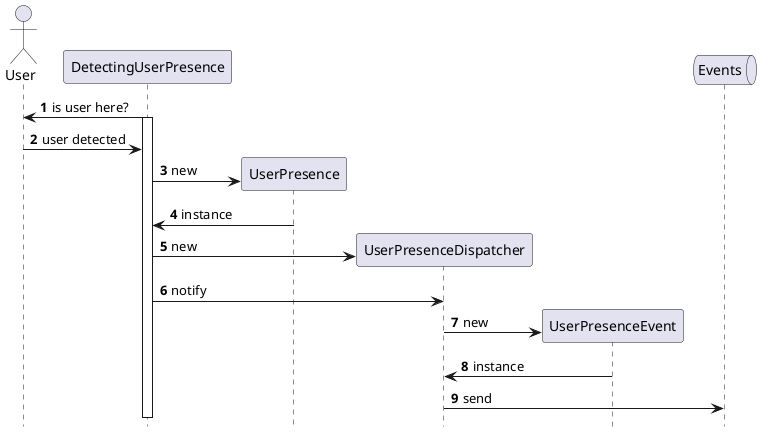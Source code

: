 @startuml
'https://plantuml.com/sequence-diagram

autonumber
hide footbox

actor User
participant DetectingUserPresence as DUP
participant UserPresence as UP
participant UserPresenceDispatcher as UPD
participant UserPresenceEvent as UPE
queue Events

DUP -> User: is user here?
activate DUP
User -> DUP: user detected
create UP
DUP -> UP: new
DUP <- UP: instance
create UPD
DUP -> UPD: new
DUP -> UPD: notify
create UPE
UPD -> UPE: new
UPE -> UPD: instance
UPD -> Events: send






@enduml